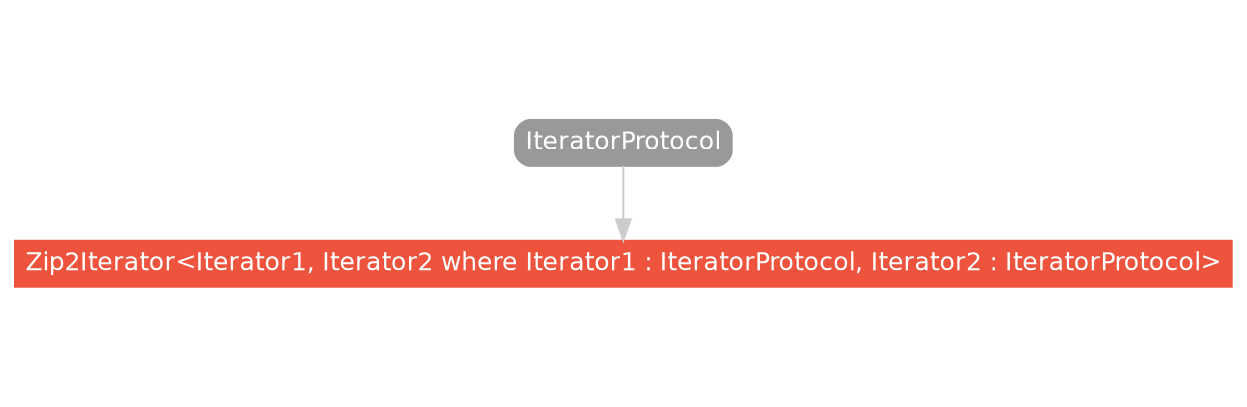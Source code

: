 strict digraph "Zip2Iterator<Iterator1, Iterator2 where Iterator1 : IteratorProtocol, Iterator2 : IteratorProtocol> - Type Hierarchy - SwiftDoc.org" {
    pad="0.1,0.8"
    node [shape=box, style="filled,rounded", color="#999999", fillcolor="#999999", fontcolor=white, fontname=Helvetica, fontnames="Helvetica,sansserif", fontsize=12, margin="0.07,0.05", height="0.3"]
    edge [color="#cccccc"]
    "IteratorProtocol" [URL="/protocol/IteratorProtocol/hierarchy/"]
    "Zip2Iterator<Iterator1, Iterator2 where Iterator1 : IteratorProtocol, Iterator2 : IteratorProtocol>" [URL="/type/Zip2Iterator/", style="filled", fillcolor="#ee543d", color="#ee543d"]    "IteratorProtocol" -> "Zip2Iterator<Iterator1, Iterator2 where Iterator1 : IteratorProtocol, Iterator2 : IteratorProtocol>"
    subgraph Types {
        rank = max; "Zip2Iterator<Iterator1, Iterator2 where Iterator1 : IteratorProtocol, Iterator2 : IteratorProtocol>";
    }
}